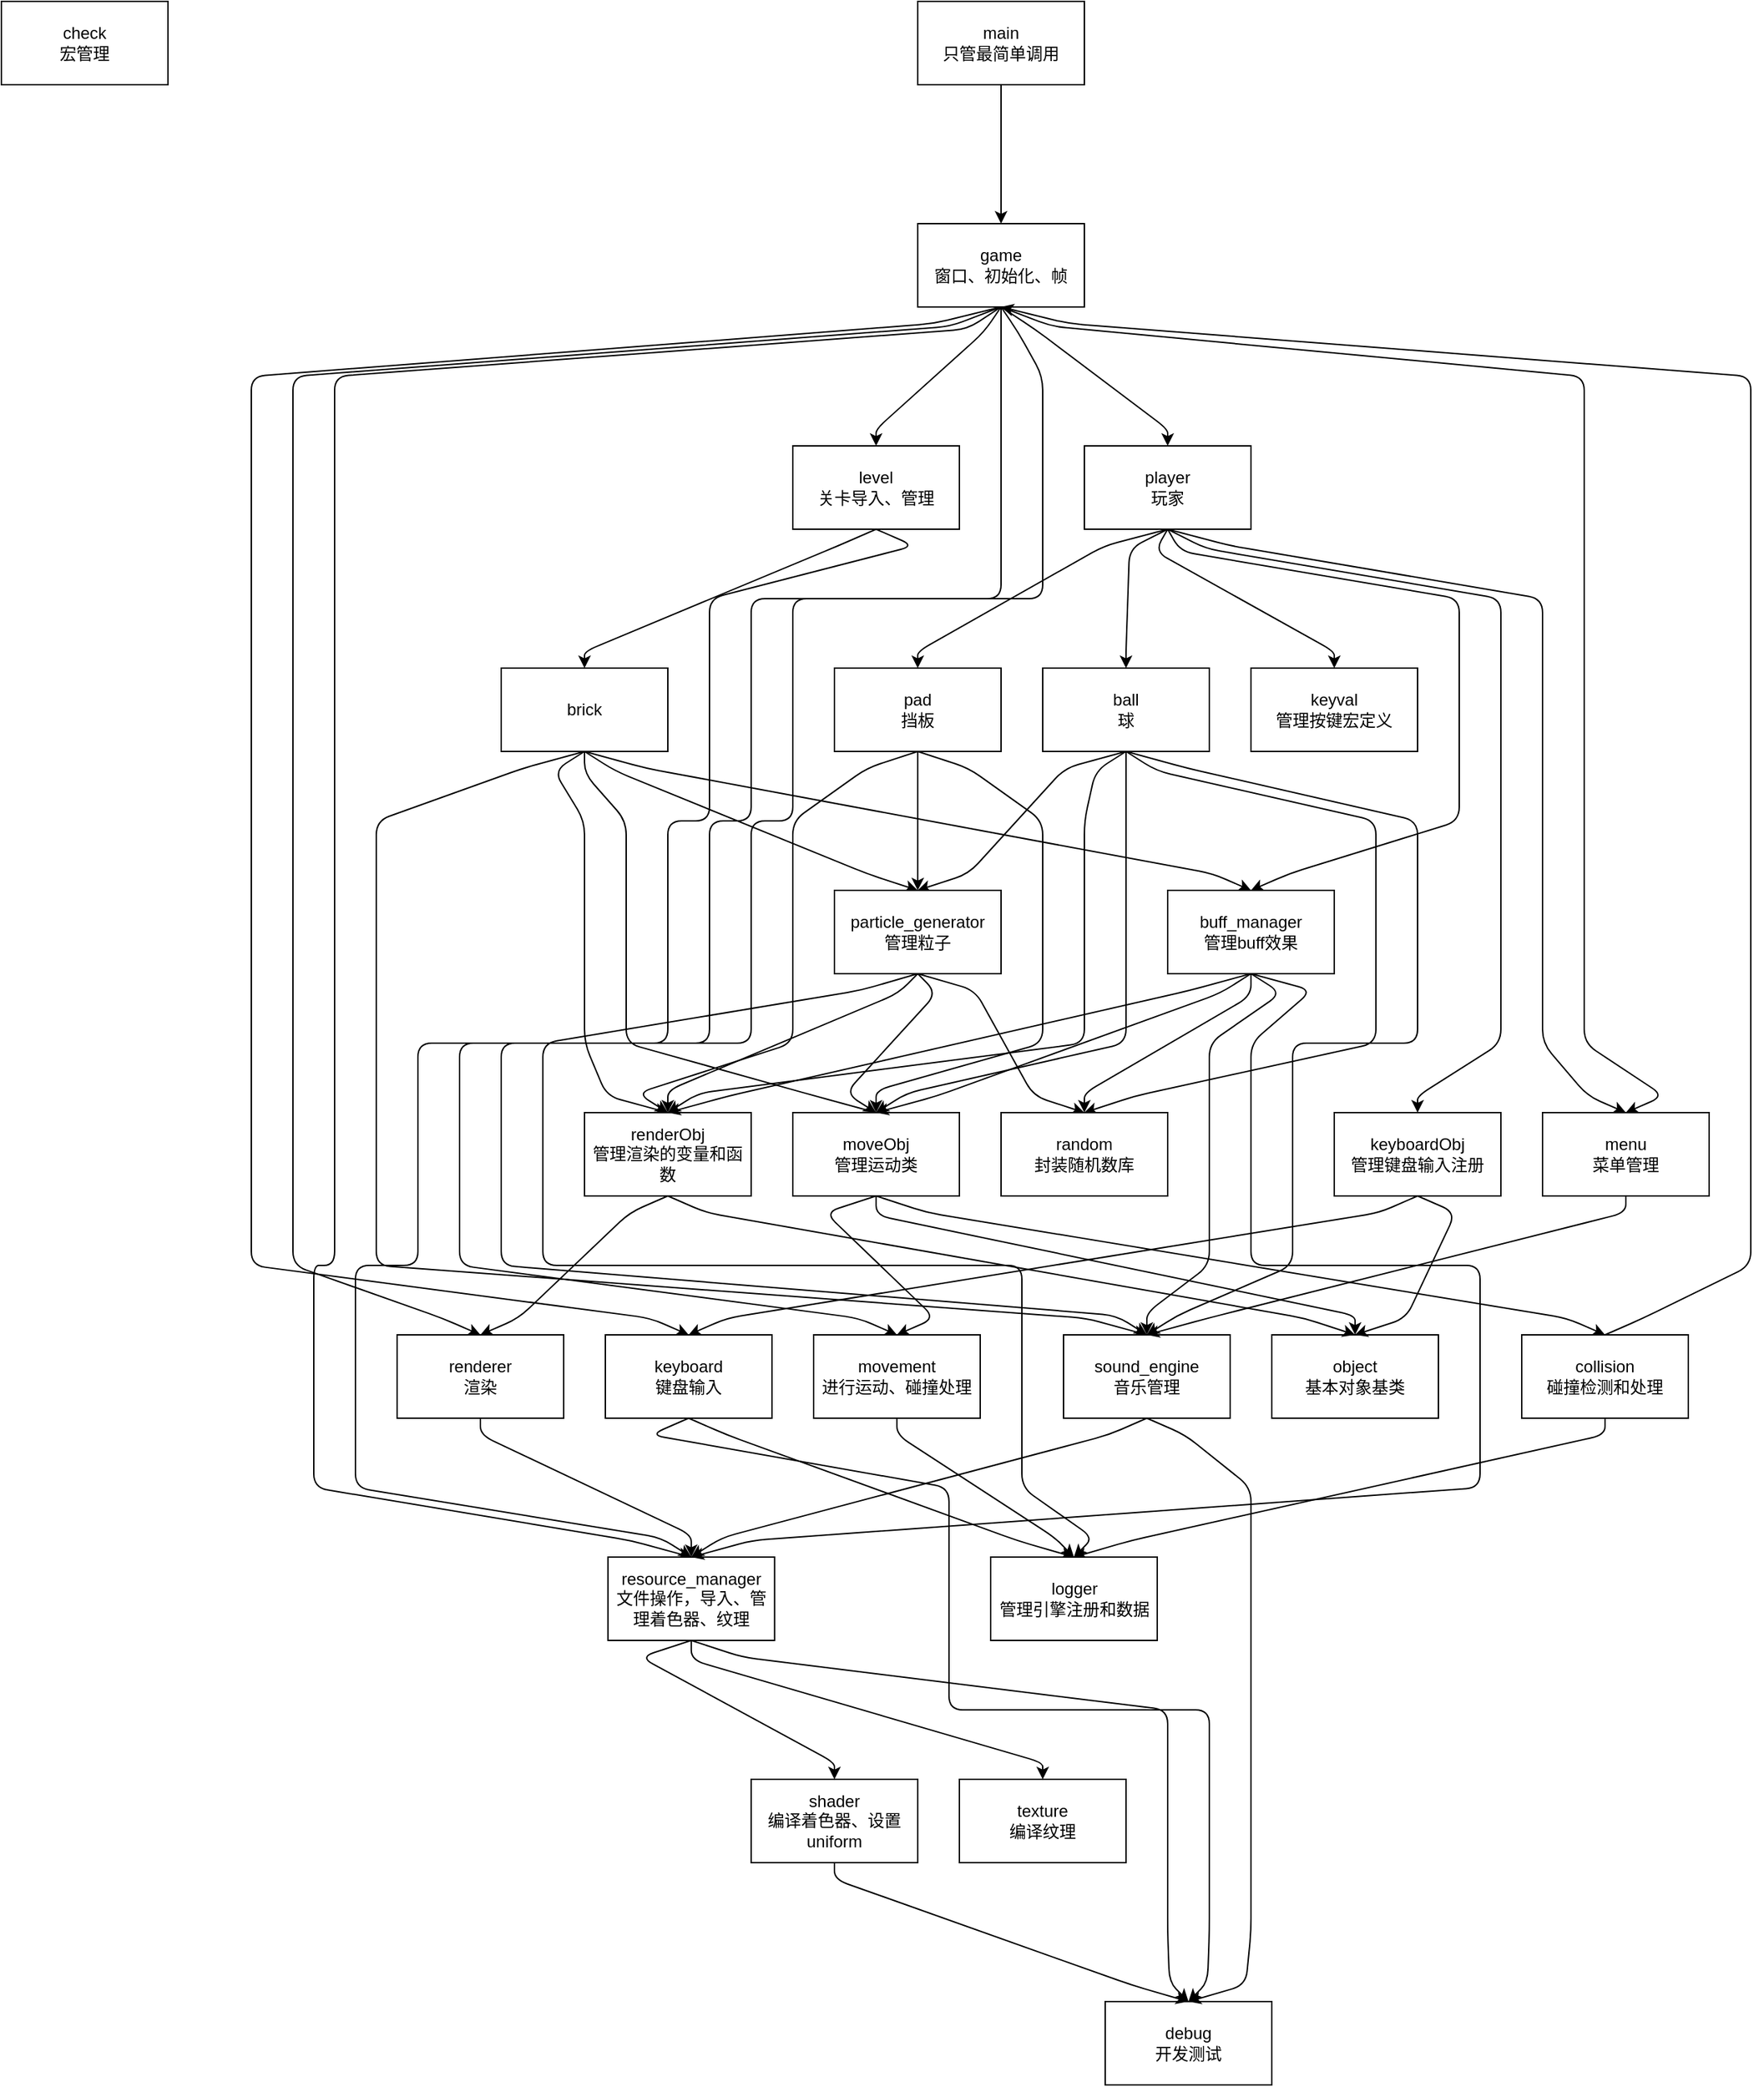 <mxfile>
    <diagram id="ZIsLrHJgNXRA1_q-NFZV" name="第 1 页">
        <mxGraphModel dx="1100" dy="372" grid="1" gridSize="10" guides="1" tooltips="1" connect="1" arrows="1" fold="1" page="1" pageScale="1" pageWidth="1169" pageHeight="1654" math="0" shadow="0">
            <root>
                <mxCell id="0"/>
                <mxCell id="1" parent="0"/>
                <mxCell id="4" value="" style="edgeStyle=none;html=1;noEdgeStyle=1;orthogonal=1;" parent="1" source="2" target="3" edge="1">
                    <mxGeometry relative="1" as="geometry">
                        <Array as="points">
                            <mxPoint x="720" y="72"/>
                            <mxPoint x="720" y="148"/>
                        </Array>
                    </mxGeometry>
                </mxCell>
                <mxCell id="2" value="main&lt;br&gt;只管最简单调用" style="rounded=0;whiteSpace=wrap;html=1;" parent="1" vertex="1">
                    <mxGeometry x="660" width="120" height="60" as="geometry"/>
                </mxCell>
                <mxCell id="11" style="edgeStyle=none;html=1;exitX=0.5;exitY=1;exitDx=0;exitDy=0;entryX=0.5;entryY=0;entryDx=0;entryDy=0;noEdgeStyle=1;orthogonal=1;" parent="1" source="3" target="10" edge="1">
                    <mxGeometry relative="1" as="geometry">
                        <Array as="points">
                            <mxPoint x="671.111" y="232"/>
                            <mxPoint x="180" y="270"/>
                            <mxPoint x="180" y="430"/>
                            <mxPoint x="180" y="430"/>
                            <mxPoint x="180" y="590"/>
                            <mxPoint x="180" y="590"/>
                            <mxPoint x="180" y="750"/>
                            <mxPoint x="180" y="750"/>
                            <mxPoint x="180" y="910"/>
                            <mxPoint x="467.5" y="948"/>
                        </Array>
                    </mxGeometry>
                </mxCell>
                <mxCell id="21" style="edgeStyle=none;html=1;exitX=0.5;exitY=1;exitDx=0;exitDy=0;entryX=0.5;entryY=0;entryDx=0;entryDy=0;noEdgeStyle=1;orthogonal=1;" parent="1" source="3" target="20" edge="1">
                    <mxGeometry relative="1" as="geometry">
                        <Array as="points">
                            <mxPoint x="683.333" y="234"/>
                            <mxPoint x="210" y="270"/>
                            <mxPoint x="210" y="430"/>
                            <mxPoint x="210" y="430"/>
                            <mxPoint x="210" y="590"/>
                            <mxPoint x="210" y="590"/>
                            <mxPoint x="210" y="750"/>
                            <mxPoint x="210" y="750"/>
                            <mxPoint x="210" y="910"/>
                            <mxPoint x="317.5" y="948"/>
                        </Array>
                    </mxGeometry>
                </mxCell>
                <mxCell id="24" style="edgeStyle=none;html=1;exitX=0.5;exitY=1;exitDx=0;exitDy=0;entryX=0.5;entryY=0;entryDx=0;entryDy=0;noEdgeStyle=1;orthogonal=1;" parent="1" source="3" target="12" edge="1">
                    <mxGeometry relative="1" as="geometry">
                        <Array as="points">
                            <mxPoint x="695.556" y="236"/>
                            <mxPoint x="240" y="270"/>
                            <mxPoint x="240" y="430"/>
                            <mxPoint x="240" y="430"/>
                            <mxPoint x="240" y="590"/>
                            <mxPoint x="240" y="590"/>
                            <mxPoint x="240" y="750"/>
                            <mxPoint x="240" y="750"/>
                            <mxPoint x="240" y="910"/>
                            <mxPoint x="225" y="910"/>
                            <mxPoint x="225" y="1070"/>
                            <mxPoint x="452.875" y="1108"/>
                        </Array>
                    </mxGeometry>
                </mxCell>
                <mxCell id="40" style="edgeStyle=none;html=1;exitX=0.5;exitY=1;exitDx=0;exitDy=0;entryX=0.5;entryY=0;entryDx=0;entryDy=0;noEdgeStyle=1;orthogonal=1;" parent="1" source="3" target="28" edge="1">
                    <mxGeometry relative="1" as="geometry">
                        <Array as="points">
                            <mxPoint x="707.778" y="238"/>
                            <mxPoint x="630" y="308"/>
                        </Array>
                    </mxGeometry>
                </mxCell>
                <mxCell id="70" style="edgeStyle=none;html=1;exitX=0.5;exitY=1;exitDx=0;exitDy=0;entryX=0.5;entryY=0;entryDx=0;entryDy=0;noEdgeStyle=1;orthogonal=1;" parent="1" source="3" target="66" edge="1">
                    <mxGeometry relative="1" as="geometry">
                        <Array as="points">
                            <mxPoint x="720.0" y="240"/>
                            <mxPoint x="720" y="270"/>
                            <mxPoint x="720" y="430"/>
                            <mxPoint x="540" y="430"/>
                            <mxPoint x="540" y="590"/>
                            <mxPoint x="510" y="590"/>
                            <mxPoint x="510" y="750"/>
                            <mxPoint x="330" y="750"/>
                            <mxPoint x="330" y="910"/>
                            <mxPoint x="617.5" y="948"/>
                        </Array>
                    </mxGeometry>
                </mxCell>
                <mxCell id="109" style="edgeStyle=none;html=1;exitX=0.5;exitY=1;exitDx=0;exitDy=0;entryX=0.5;entryY=0;entryDx=0;entryDy=0;noEdgeStyle=1;orthogonal=1;" parent="1" source="3" target="108" edge="1">
                    <mxGeometry relative="1" as="geometry">
                        <Array as="points">
                            <mxPoint x="732.222" y="238"/>
                            <mxPoint x="750" y="270"/>
                            <mxPoint x="750" y="430"/>
                            <mxPoint x="570" y="430"/>
                            <mxPoint x="570" y="590"/>
                            <mxPoint x="540" y="590"/>
                            <mxPoint x="540" y="750"/>
                            <mxPoint x="360" y="750"/>
                            <mxPoint x="360" y="910"/>
                            <mxPoint x="803" y="946"/>
                        </Array>
                    </mxGeometry>
                </mxCell>
                <mxCell id="129" style="edgeStyle=none;html=1;exitX=0.5;exitY=1;exitDx=0;exitDy=0;entryX=0.5;entryY=0;entryDx=0;entryDy=0;noEdgeStyle=1;orthogonal=1;" parent="1" source="3" target="126" edge="1">
                    <mxGeometry relative="1" as="geometry">
                        <Array as="points">
                            <mxPoint x="744.444" y="236"/>
                            <mxPoint x="840" y="308"/>
                        </Array>
                    </mxGeometry>
                </mxCell>
                <mxCell id="135" style="edgeStyle=none;html=1;exitX=0.5;exitY=1;exitDx=0;exitDy=0;entryX=0.5;entryY=0;entryDx=0;entryDy=0;noEdgeStyle=1;orthogonal=1;" parent="1" source="3" target="134" edge="1">
                    <mxGeometry relative="1" as="geometry">
                        <Array as="points">
                            <mxPoint x="756.667" y="234"/>
                            <mxPoint x="1140" y="270"/>
                            <mxPoint x="1140" y="430"/>
                            <mxPoint x="1140" y="430"/>
                            <mxPoint x="1140" y="590"/>
                            <mxPoint x="1140" y="590"/>
                            <mxPoint x="1140" y="750"/>
                            <mxPoint x="1197.5" y="788"/>
                        </Array>
                    </mxGeometry>
                </mxCell>
                <mxCell id="3" value="game&lt;br&gt;窗口、初始化、帧" style="rounded=0;whiteSpace=wrap;html=1;" parent="1" vertex="1">
                    <mxGeometry x="660" y="160" width="120" height="60" as="geometry"/>
                </mxCell>
                <mxCell id="7" value="debug&lt;br&gt;开发测试" style="rounded=0;whiteSpace=wrap;html=1;" parent="1" vertex="1">
                    <mxGeometry x="795" y="1440" width="120" height="60" as="geometry"/>
                </mxCell>
                <mxCell id="94" style="edgeStyle=none;html=1;exitX=0.5;exitY=1;exitDx=0;exitDy=0;entryX=0.5;entryY=0;entryDx=0;entryDy=0;noEdgeStyle=1;orthogonal=1;" parent="1" source="10" target="91" edge="1">
                    <mxGeometry relative="1" as="geometry">
                        <Array as="points">
                            <mxPoint x="522.5" y="1032"/>
                            <mxPoint x="731.25" y="1108"/>
                        </Array>
                    </mxGeometry>
                </mxCell>
                <mxCell id="121" style="edgeStyle=none;html=1;exitX=0.5;exitY=1;exitDx=0;exitDy=0;entryX=0.5;entryY=0;entryDx=0;entryDy=0;noEdgeStyle=1;orthogonal=1;" parent="1" source="10" target="7" edge="1">
                    <mxGeometry relative="1" as="geometry">
                        <Array as="points">
                            <mxPoint x="467.5" y="1032"/>
                            <mxPoint x="682.5" y="1070"/>
                            <mxPoint x="682.5" y="1230"/>
                            <mxPoint x="870" y="1230"/>
                            <mxPoint x="870" y="1390"/>
                            <mxPoint x="868.75" y="1426"/>
                        </Array>
                    </mxGeometry>
                </mxCell>
                <mxCell id="10" value="keyboard&lt;br&gt;键盘输入" style="rounded=0;whiteSpace=wrap;html=1;" parent="1" vertex="1">
                    <mxGeometry x="435" y="960" width="120" height="60" as="geometry"/>
                </mxCell>
                <mxCell id="15" style="edgeStyle=none;html=1;exitX=0.5;exitY=1;exitDx=0;exitDy=0;entryX=0.5;entryY=0;entryDx=0;entryDy=0;noEdgeStyle=1;orthogonal=1;" parent="1" source="12" target="14" edge="1">
                    <mxGeometry relative="1" as="geometry">
                        <Array as="points">
                            <mxPoint x="460.208" y="1192"/>
                            <mxPoint x="600" y="1268"/>
                        </Array>
                    </mxGeometry>
                </mxCell>
                <mxCell id="18" style="edgeStyle=none;html=1;exitX=0.5;exitY=1;exitDx=0;exitDy=0;entryX=0.5;entryY=0;entryDx=0;entryDy=0;noEdgeStyle=1;orthogonal=1;" parent="1" source="12" target="17" edge="1">
                    <mxGeometry relative="1" as="geometry">
                        <Array as="points">
                            <mxPoint x="496.875" y="1194"/>
                            <mxPoint x="750" y="1268"/>
                        </Array>
                    </mxGeometry>
                </mxCell>
                <mxCell id="123" style="edgeStyle=none;html=1;exitX=0.5;exitY=1;exitDx=0;exitDy=0;entryX=0.5;entryY=0;entryDx=0;entryDy=0;noEdgeStyle=1;orthogonal=1;" parent="1" source="12" target="7" edge="1">
                    <mxGeometry relative="1" as="geometry">
                        <Array as="points">
                            <mxPoint x="533.542" y="1192"/>
                            <mxPoint x="840" y="1230"/>
                            <mxPoint x="840" y="1390"/>
                            <mxPoint x="841.25" y="1426"/>
                        </Array>
                    </mxGeometry>
                </mxCell>
                <mxCell id="12" value="resource_manager&lt;br&gt;文件操作，导入、管理着色器、纹理" style="rounded=0;whiteSpace=wrap;html=1;" parent="1" vertex="1">
                    <mxGeometry x="436.875" y="1120" width="120" height="60" as="geometry"/>
                </mxCell>
                <mxCell id="124" style="edgeStyle=none;html=1;exitX=0.5;exitY=1;exitDx=0;exitDy=0;entryX=0.5;entryY=0;entryDx=0;entryDy=0;noEdgeStyle=1;orthogonal=1;" parent="1" source="14" target="7" edge="1">
                    <mxGeometry relative="1" as="geometry">
                        <Array as="points">
                            <mxPoint x="600" y="1352"/>
                            <mxPoint x="813.75" y="1428"/>
                        </Array>
                    </mxGeometry>
                </mxCell>
                <mxCell id="14" value="shader&lt;br&gt;编译着色器、设置uniform" style="rounded=0;whiteSpace=wrap;html=1;" parent="1" vertex="1">
                    <mxGeometry x="540" y="1280" width="120" height="60" as="geometry"/>
                </mxCell>
                <mxCell id="17" value="texture&lt;br&gt;编译纹理" style="rounded=0;whiteSpace=wrap;html=1;" parent="1" vertex="1">
                    <mxGeometry x="690" y="1280" width="120" height="60" as="geometry"/>
                </mxCell>
                <mxCell id="19" value="object&lt;br&gt;基本对象基类" style="rounded=0;whiteSpace=wrap;html=1;" parent="1" vertex="1">
                    <mxGeometry x="915" y="960" width="120" height="60" as="geometry"/>
                </mxCell>
                <mxCell id="22" style="edgeStyle=none;html=1;exitX=0.5;exitY=1;exitDx=0;exitDy=0;entryX=0.5;entryY=0;entryDx=0;entryDy=0;noEdgeStyle=1;orthogonal=1;" parent="1" source="20" target="12" edge="1">
                    <mxGeometry relative="1" as="geometry">
                        <Array as="points">
                            <mxPoint x="345" y="1032"/>
                            <mxPoint x="496.875" y="1104"/>
                        </Array>
                    </mxGeometry>
                </mxCell>
                <mxCell id="20" value="renderer&lt;br&gt;渲染" style="rounded=0;whiteSpace=wrap;html=1;" parent="1" vertex="1">
                    <mxGeometry x="285" y="960" width="120" height="60" as="geometry"/>
                </mxCell>
                <mxCell id="51" style="edgeStyle=none;html=1;exitX=0.5;exitY=1;exitDx=0;exitDy=0;entryX=0.5;entryY=0;entryDx=0;entryDy=0;noEdgeStyle=1;orthogonal=1;" parent="1" source="25" target="47" edge="1">
                    <mxGeometry relative="1" as="geometry">
                        <Array as="points">
                            <mxPoint x="398" y="554"/>
                            <mxPoint x="420" y="590"/>
                            <mxPoint x="420" y="750"/>
                            <mxPoint x="436" y="788"/>
                        </Array>
                    </mxGeometry>
                </mxCell>
                <mxCell id="106" style="edgeStyle=none;html=1;exitX=0.5;exitY=1;exitDx=0;exitDy=0;entryX=0.5;entryY=0;entryDx=0;entryDy=0;noEdgeStyle=1;orthogonal=1;" parent="1" source="25" target="102" edge="1">
                    <mxGeometry relative="1" as="geometry">
                        <Array as="points">
                            <mxPoint x="442" y="554"/>
                            <mxPoint x="623.333" y="628"/>
                        </Array>
                    </mxGeometry>
                </mxCell>
                <mxCell id="111" style="edgeStyle=none;html=1;exitX=0.5;exitY=1;exitDx=0;exitDy=0;entryX=0.5;entryY=0;entryDx=0;entryDy=0;noEdgeStyle=1;orthogonal=1;" parent="1" source="25" target="108" edge="1">
                    <mxGeometry relative="1" as="geometry">
                        <Array as="points">
                            <mxPoint x="376" y="552"/>
                            <mxPoint x="270" y="590"/>
                            <mxPoint x="270" y="750"/>
                            <mxPoint x="270" y="750"/>
                            <mxPoint x="270" y="910"/>
                            <mxPoint x="781" y="948"/>
                        </Array>
                    </mxGeometry>
                </mxCell>
                <mxCell id="119" style="edgeStyle=none;html=1;exitX=0.5;exitY=1;exitDx=0;exitDy=0;entryX=0.5;entryY=0;entryDx=0;entryDy=0;noEdgeStyle=1;orthogonal=1;" parent="1" source="25" target="112" edge="1">
                    <mxGeometry relative="1" as="geometry">
                        <Array as="points">
                            <mxPoint x="464" y="552"/>
                            <mxPoint x="872.5" y="628"/>
                        </Array>
                    </mxGeometry>
                </mxCell>
                <mxCell id="25" value="brick" style="rounded=0;whiteSpace=wrap;html=1;" parent="1" vertex="1">
                    <mxGeometry x="360" y="480" width="120" height="60" as="geometry"/>
                </mxCell>
                <mxCell id="29" style="edgeStyle=none;html=1;exitX=0.5;exitY=1;exitDx=0;exitDy=0;entryX=0.5;entryY=0;entryDx=0;entryDy=0;noEdgeStyle=1;orthogonal=1;" parent="1" source="28" target="25" edge="1">
                    <mxGeometry relative="1" as="geometry">
                        <Array as="points">
                            <mxPoint x="602.5" y="392"/>
                            <mxPoint x="420" y="468"/>
                        </Array>
                    </mxGeometry>
                </mxCell>
                <mxCell id="30" style="edgeStyle=none;html=1;exitX=0.5;exitY=1;exitDx=0;exitDy=0;entryX=0.5;entryY=0;entryDx=0;entryDy=0;noEdgeStyle=1;orthogonal=1;" parent="1" source="28" target="12" edge="1">
                    <mxGeometry relative="1" as="geometry">
                        <Array as="points">
                            <mxPoint x="657.5" y="392"/>
                            <mxPoint x="510" y="430"/>
                            <mxPoint x="510" y="590"/>
                            <mxPoint x="480" y="590"/>
                            <mxPoint x="480" y="750"/>
                            <mxPoint x="300" y="750"/>
                            <mxPoint x="300" y="910"/>
                            <mxPoint x="255" y="910"/>
                            <mxPoint x="255" y="1070"/>
                            <mxPoint x="474.875" y="1106"/>
                        </Array>
                    </mxGeometry>
                </mxCell>
                <mxCell id="28" value="level&lt;br&gt;关卡导入、管理" style="rounded=0;whiteSpace=wrap;html=1;" parent="1" vertex="1">
                    <mxGeometry x="570" y="320" width="120" height="60" as="geometry"/>
                </mxCell>
                <mxCell id="32" value="check&lt;br&gt;宏管理" style="rounded=0;whiteSpace=wrap;html=1;" parent="1" vertex="1">
                    <mxGeometry width="120" height="60" as="geometry"/>
                </mxCell>
                <mxCell id="48" style="edgeStyle=none;html=1;exitX=0.5;exitY=1;exitDx=0;exitDy=0;entryX=0.5;entryY=0;entryDx=0;entryDy=0;noEdgeStyle=1;orthogonal=1;" parent="1" source="47" target="19" edge="1">
                    <mxGeometry relative="1" as="geometry">
                        <Array as="points">
                            <mxPoint x="507.5" y="872"/>
                            <mxPoint x="938.333" y="948"/>
                        </Array>
                    </mxGeometry>
                </mxCell>
                <mxCell id="49" style="edgeStyle=none;html=1;exitX=0.5;exitY=1;exitDx=0;exitDy=0;entryX=0.5;entryY=0;entryDx=0;entryDy=0;noEdgeStyle=1;orthogonal=1;" parent="1" source="47" target="20" edge="1">
                    <mxGeometry relative="1" as="geometry">
                        <Array as="points">
                            <mxPoint x="452.5" y="872"/>
                            <mxPoint x="372.5" y="948"/>
                        </Array>
                    </mxGeometry>
                </mxCell>
                <mxCell id="47" value="renderObj&lt;br&gt;管理渲染的变量和函数" style="rounded=0;whiteSpace=wrap;html=1;" parent="1" vertex="1">
                    <mxGeometry x="420" y="800" width="120" height="60" as="geometry"/>
                </mxCell>
                <mxCell id="54" style="edgeStyle=none;html=1;exitX=0.5;exitY=1;exitDx=0;exitDy=0;entryX=0.5;entryY=0;entryDx=0;entryDy=0;noEdgeStyle=1;orthogonal=1;" parent="1" source="53" target="47" edge="1">
                    <mxGeometry relative="1" as="geometry">
                        <Array as="points">
                            <mxPoint x="623.333" y="552"/>
                            <mxPoint x="570" y="590"/>
                            <mxPoint x="570" y="750"/>
                            <mxPoint x="458" y="786"/>
                        </Array>
                    </mxGeometry>
                </mxCell>
                <mxCell id="71" style="edgeStyle=none;html=1;exitX=0.5;exitY=1;exitDx=0;exitDy=0;entryX=0.5;entryY=0;entryDx=0;entryDy=0;noEdgeStyle=1;orthogonal=1;" parent="1" source="53" target="63" edge="1">
                    <mxGeometry relative="1" as="geometry">
                        <Array as="points">
                            <mxPoint x="696.667" y="552"/>
                            <mxPoint x="750" y="590"/>
                            <mxPoint x="750" y="750"/>
                            <mxPoint x="630" y="784"/>
                        </Array>
                    </mxGeometry>
                </mxCell>
                <mxCell id="133" style="edgeStyle=none;html=1;exitX=0.5;exitY=1;exitDx=0;exitDy=0;entryX=0.5;entryY=0;entryDx=0;entryDy=0;noEdgeStyle=1;orthogonal=1;" parent="1" source="53" target="102" edge="1">
                    <mxGeometry relative="1" as="geometry">
                        <Array as="points">
                            <mxPoint x="660" y="554"/>
                            <mxPoint x="660" y="626"/>
                        </Array>
                    </mxGeometry>
                </mxCell>
                <mxCell id="53" value="pad&lt;br&gt;挡板" style="rounded=0;whiteSpace=wrap;html=1;" parent="1" vertex="1">
                    <mxGeometry x="600" y="480" width="120" height="60" as="geometry"/>
                </mxCell>
                <mxCell id="58" style="edgeStyle=none;html=1;exitX=0.5;exitY=1;exitDx=0;exitDy=0;entryX=0.5;entryY=0;entryDx=0;entryDy=0;noEdgeStyle=1;orthogonal=1;" parent="1" source="57" target="19" edge="1">
                    <mxGeometry relative="1" as="geometry">
                        <Array as="points">
                            <mxPoint x="1047.5" y="872"/>
                            <mxPoint x="1011.667" y="948"/>
                        </Array>
                    </mxGeometry>
                </mxCell>
                <mxCell id="59" style="edgeStyle=none;html=1;exitX=0.5;exitY=1;exitDx=0;exitDy=0;entryX=0.5;entryY=0;entryDx=0;entryDy=0;noEdgeStyle=1;orthogonal=1;" parent="1" source="57" target="10" edge="1">
                    <mxGeometry relative="1" as="geometry">
                        <Array as="points">
                            <mxPoint x="992.5" y="872"/>
                            <mxPoint x="522.5" y="948"/>
                        </Array>
                    </mxGeometry>
                </mxCell>
                <mxCell id="57" value="keyboardObj&lt;br&gt;管理键盘输入注册" style="rounded=0;whiteSpace=wrap;html=1;" parent="1" vertex="1">
                    <mxGeometry x="960" y="800" width="120" height="60" as="geometry"/>
                </mxCell>
                <mxCell id="64" style="edgeStyle=none;html=1;exitX=0.5;exitY=1;exitDx=0;exitDy=0;entryX=0.5;entryY=0;entryDx=0;entryDy=0;noEdgeStyle=1;orthogonal=1;" parent="1" source="63" target="19" edge="1">
                    <mxGeometry relative="1" as="geometry">
                        <Array as="points">
                            <mxPoint x="630" y="874"/>
                            <mxPoint x="975" y="946"/>
                        </Array>
                    </mxGeometry>
                </mxCell>
                <mxCell id="68" style="edgeStyle=none;html=1;exitX=0.5;exitY=1;exitDx=0;exitDy=0;entryX=0.5;entryY=0;entryDx=0;entryDy=0;noEdgeStyle=1;orthogonal=1;" parent="1" source="63" target="66" edge="1">
                    <mxGeometry relative="1" as="geometry">
                        <Array as="points">
                            <mxPoint x="593.333" y="872"/>
                            <mxPoint x="672.5" y="948"/>
                        </Array>
                    </mxGeometry>
                </mxCell>
                <mxCell id="142" style="edgeStyle=none;html=1;exitX=0.5;exitY=1;exitDx=0;exitDy=0;entryX=0.5;entryY=0;entryDx=0;entryDy=0;noEdgeStyle=1;orthogonal=1;" edge="1" parent="1" source="63" target="84">
                    <mxGeometry relative="1" as="geometry">
                        <Array as="points">
                            <mxPoint x="666.667" y="872"/>
                            <mxPoint x="1127.5" y="948"/>
                        </Array>
                    </mxGeometry>
                </mxCell>
                <mxCell id="63" value="moveObj&lt;br&gt;管理运动类" style="rounded=0;whiteSpace=wrap;html=1;" parent="1" vertex="1">
                    <mxGeometry x="570" y="800" width="120" height="60" as="geometry"/>
                </mxCell>
                <mxCell id="97" style="edgeStyle=none;html=1;exitX=0.5;exitY=1;exitDx=0;exitDy=0;entryX=0.5;entryY=0;entryDx=0;entryDy=0;noEdgeStyle=1;orthogonal=1;" parent="1" source="66" target="91" edge="1">
                    <mxGeometry relative="1" as="geometry">
                        <Array as="points">
                            <mxPoint x="645" y="1032"/>
                            <mxPoint x="758.75" y="1106"/>
                        </Array>
                    </mxGeometry>
                </mxCell>
                <mxCell id="66" value="movement&lt;br&gt;进行运动、碰撞处理" style="rounded=0;whiteSpace=wrap;html=1;" parent="1" vertex="1">
                    <mxGeometry x="585" y="960" width="120" height="60" as="geometry"/>
                </mxCell>
                <mxCell id="73" value="" style="edgeStyle=none;html=1;exitX=0.5;exitY=1;exitDx=0;exitDy=0;entryX=0.5;entryY=0;entryDx=0;entryDy=0;noEdgeStyle=1;orthogonal=1;endArrow=none;" parent="1" source="25" target="63" edge="1">
                    <mxGeometry relative="1" as="geometry">
                        <Array as="points">
                            <mxPoint x="420" y="556"/>
                            <mxPoint x="450" y="590"/>
                            <mxPoint x="450" y="750"/>
                            <mxPoint x="586" y="788"/>
                        </Array>
                        <mxPoint x="675" y="540" as="sourcePoint"/>
                        <mxPoint x="1070" y="640" as="targetPoint"/>
                    </mxGeometry>
                </mxCell>
                <mxCell id="80" style="edgeStyle=none;html=1;exitX=0.5;exitY=1;exitDx=0;exitDy=0;entryX=0.5;entryY=0;entryDx=0;entryDy=0;noEdgeStyle=1;orthogonal=1;" parent="1" source="79" target="63" edge="1">
                    <mxGeometry relative="1" as="geometry">
                        <Array as="points">
                            <mxPoint x="810" y="556"/>
                            <mxPoint x="810" y="590"/>
                            <mxPoint x="810" y="750"/>
                            <mxPoint x="652" y="786"/>
                        </Array>
                    </mxGeometry>
                </mxCell>
                <mxCell id="81" style="edgeStyle=none;html=1;exitX=0.5;exitY=1;exitDx=0;exitDy=0;entryX=0.5;entryY=0;entryDx=0;entryDy=0;noEdgeStyle=1;orthogonal=1;" parent="1" source="79" target="47" edge="1">
                    <mxGeometry relative="1" as="geometry">
                        <Array as="points">
                            <mxPoint x="788" y="554"/>
                            <mxPoint x="780" y="590"/>
                            <mxPoint x="780" y="750"/>
                            <mxPoint x="502" y="786"/>
                        </Array>
                    </mxGeometry>
                </mxCell>
                <mxCell id="107" style="edgeStyle=none;html=1;exitX=0.5;exitY=1;exitDx=0;exitDy=0;entryX=0.5;entryY=0;entryDx=0;entryDy=0;noEdgeStyle=1;orthogonal=1;" parent="1" source="79" target="102" edge="1">
                    <mxGeometry relative="1" as="geometry">
                        <Array as="points">
                            <mxPoint x="766" y="552"/>
                            <mxPoint x="696.667" y="628"/>
                        </Array>
                    </mxGeometry>
                </mxCell>
                <mxCell id="110" style="edgeStyle=none;html=1;exitX=0.5;exitY=1;exitDx=0;exitDy=0;entryX=0.5;entryY=0;entryDx=0;entryDy=0;noEdgeStyle=1;orthogonal=1;" parent="1" source="79" target="108" edge="1">
                    <mxGeometry relative="1" as="geometry">
                        <Array as="points">
                            <mxPoint x="854" y="552"/>
                            <mxPoint x="1020" y="590"/>
                            <mxPoint x="1020" y="750"/>
                            <mxPoint x="930" y="750"/>
                            <mxPoint x="930" y="910"/>
                            <mxPoint x="847" y="946"/>
                        </Array>
                    </mxGeometry>
                </mxCell>
                <mxCell id="138" style="edgeStyle=none;html=1;exitX=0.5;exitY=1;exitDx=0;exitDy=0;entryX=0.5;entryY=0;entryDx=0;entryDy=0;noEdgeStyle=1;orthogonal=1;" parent="1" source="79" target="115" edge="1">
                    <mxGeometry relative="1" as="geometry">
                        <Array as="points">
                            <mxPoint x="832" y="554"/>
                            <mxPoint x="990" y="590"/>
                            <mxPoint x="990" y="750"/>
                            <mxPoint x="816.667" y="788"/>
                        </Array>
                    </mxGeometry>
                </mxCell>
                <mxCell id="79" value="ball&lt;br&gt;球" style="rounded=0;whiteSpace=wrap;html=1;" parent="1" vertex="1">
                    <mxGeometry x="750" y="480" width="120" height="60" as="geometry"/>
                </mxCell>
                <mxCell id="90" style="edgeStyle=none;html=1;exitX=0.5;exitY=0;exitDx=0;exitDy=0;entryX=0.5;entryY=1;entryDx=0;entryDy=0;noEdgeStyle=1;orthogonal=1;" parent="1" source="84" target="3" edge="1">
                    <mxGeometry relative="1" as="geometry">
                        <Array as="points">
                            <mxPoint x="1182.5" y="948"/>
                            <mxPoint x="1260" y="910"/>
                            <mxPoint x="1260" y="750"/>
                            <mxPoint x="1260" y="750"/>
                            <mxPoint x="1260" y="590"/>
                            <mxPoint x="1260" y="590"/>
                            <mxPoint x="1260" y="430"/>
                            <mxPoint x="1260" y="430"/>
                            <mxPoint x="1260" y="270"/>
                            <mxPoint x="768.889" y="232"/>
                        </Array>
                    </mxGeometry>
                </mxCell>
                <mxCell id="96" style="edgeStyle=none;html=1;exitX=0.5;exitY=1;exitDx=0;exitDy=0;entryX=0.5;entryY=0;entryDx=0;entryDy=0;noEdgeStyle=1;orthogonal=1;" parent="1" source="84" target="91" edge="1">
                    <mxGeometry relative="1" as="geometry">
                        <Array as="points">
                            <mxPoint x="1155" y="1032"/>
                            <mxPoint x="813.75" y="1108"/>
                        </Array>
                    </mxGeometry>
                </mxCell>
                <mxCell id="84" value="collision&lt;br&gt;碰撞检测和处理" style="rounded=0;whiteSpace=wrap;html=1;" parent="1" vertex="1">
                    <mxGeometry x="1095" y="960" width="120" height="60" as="geometry"/>
                </mxCell>
                <mxCell id="91" value="logger&lt;br&gt;管理引擎注册和数据" style="rounded=0;whiteSpace=wrap;html=1;" parent="1" vertex="1">
                    <mxGeometry x="712.5" y="1120" width="120" height="60" as="geometry"/>
                </mxCell>
                <mxCell id="98" value="keyval&lt;br&gt;管理按键宏定义" style="rounded=0;whiteSpace=wrap;html=1;" parent="1" vertex="1">
                    <mxGeometry x="900" y="480" width="120" height="60" as="geometry"/>
                </mxCell>
                <mxCell id="103" style="edgeStyle=none;html=1;exitX=0.5;exitY=1;exitDx=0;exitDy=0;entryX=0.5;entryY=0;entryDx=0;entryDy=0;noEdgeStyle=1;orthogonal=1;" parent="1" source="102" target="47" edge="1">
                    <mxGeometry relative="1" as="geometry">
                        <Array as="points">
                            <mxPoint x="646.25" y="714"/>
                            <mxPoint x="480" y="784"/>
                        </Array>
                    </mxGeometry>
                </mxCell>
                <mxCell id="104" style="edgeStyle=none;html=1;exitX=0.5;exitY=1;exitDx=0;exitDy=0;entryX=0.5;entryY=0;entryDx=0;entryDy=0;noEdgeStyle=1;orthogonal=1;" parent="1" source="102" target="63" edge="1">
                    <mxGeometry relative="1" as="geometry">
                        <Array as="points">
                            <mxPoint x="673.75" y="714"/>
                            <mxPoint x="608" y="786"/>
                        </Array>
                    </mxGeometry>
                </mxCell>
                <mxCell id="105" style="edgeStyle=none;html=1;exitX=0.5;exitY=1;exitDx=0;exitDy=0;entryX=0.5;entryY=0;entryDx=0;entryDy=0;noEdgeStyle=1;orthogonal=1;" parent="1" source="102" target="91" edge="1">
                    <mxGeometry relative="1" as="geometry">
                        <Array as="points">
                            <mxPoint x="618.75" y="712"/>
                            <mxPoint x="390" y="750"/>
                            <mxPoint x="390" y="910"/>
                            <mxPoint x="735" y="910"/>
                            <mxPoint x="735" y="1070"/>
                            <mxPoint x="786.25" y="1106"/>
                        </Array>
                    </mxGeometry>
                </mxCell>
                <mxCell id="116" style="edgeStyle=none;html=1;exitX=0.5;exitY=1;exitDx=0;exitDy=0;entryX=0.5;entryY=0;entryDx=0;entryDy=0;noEdgeStyle=1;orthogonal=1;" parent="1" source="102" target="115" edge="1">
                    <mxGeometry relative="1" as="geometry">
                        <Array as="points">
                            <mxPoint x="701.25" y="712"/>
                            <mxPoint x="743.333" y="788"/>
                        </Array>
                    </mxGeometry>
                </mxCell>
                <mxCell id="102" value="particle_generator&lt;br&gt;管理粒子" style="rounded=0;whiteSpace=wrap;html=1;" parent="1" vertex="1">
                    <mxGeometry x="600" y="640" width="120" height="60" as="geometry"/>
                </mxCell>
                <mxCell id="125" style="edgeStyle=none;html=1;exitX=0.5;exitY=1;exitDx=0;exitDy=0;entryX=0.5;entryY=0;entryDx=0;entryDy=0;noEdgeStyle=1;orthogonal=1;" parent="1" source="108" target="7" edge="1">
                    <mxGeometry relative="1" as="geometry">
                        <mxPoint x="380" y="1480" as="targetPoint"/>
                        <Array as="points">
                            <mxPoint x="852.5" y="1032"/>
                            <mxPoint x="900" y="1070"/>
                            <mxPoint x="900" y="1230"/>
                            <mxPoint x="900" y="1230"/>
                            <mxPoint x="900" y="1390"/>
                            <mxPoint x="896.25" y="1428"/>
                        </Array>
                    </mxGeometry>
                </mxCell>
                <mxCell id="140" style="edgeStyle=none;html=1;exitX=0.5;exitY=1;exitDx=0;exitDy=0;entryX=0.5;entryY=0;entryDx=0;entryDy=0;noEdgeStyle=1;orthogonal=1;" parent="1" source="108" target="12" edge="1">
                    <mxGeometry relative="1" as="geometry">
                        <Array as="points">
                            <mxPoint x="797.5" y="1032"/>
                            <mxPoint x="518.875" y="1106"/>
                        </Array>
                    </mxGeometry>
                </mxCell>
                <mxCell id="108" value="sound_engine&lt;br&gt;音乐管理" style="rounded=0;whiteSpace=wrap;html=1;" parent="1" vertex="1">
                    <mxGeometry x="765" y="960" width="120" height="60" as="geometry"/>
                </mxCell>
                <mxCell id="113" style="edgeStyle=none;html=1;exitX=0.5;exitY=1;exitDx=0;exitDy=0;entryX=0.5;entryY=0;entryDx=0;entryDy=0;noEdgeStyle=1;orthogonal=1;" parent="1" source="112" target="63" edge="1">
                    <mxGeometry relative="1" as="geometry">
                        <Array as="points">
                            <mxPoint x="878" y="714"/>
                            <mxPoint x="674" y="788"/>
                        </Array>
                    </mxGeometry>
                </mxCell>
                <mxCell id="114" style="edgeStyle=none;html=1;exitX=0.5;exitY=1;exitDx=0;exitDy=0;entryX=0.5;entryY=0;entryDx=0;entryDy=0;noEdgeStyle=1;orthogonal=1;" parent="1" source="112" target="47" edge="1">
                    <mxGeometry relative="1" as="geometry">
                        <Array as="points">
                            <mxPoint x="856" y="712"/>
                            <mxPoint x="524" y="788"/>
                        </Array>
                    </mxGeometry>
                </mxCell>
                <mxCell id="117" style="edgeStyle=none;html=1;exitX=0.5;exitY=1;exitDx=0;exitDy=0;entryX=0.5;entryY=0;entryDx=0;entryDy=0;noEdgeStyle=1;orthogonal=1;" parent="1" source="112" target="115" edge="1">
                    <mxGeometry relative="1" as="geometry">
                        <Array as="points">
                            <mxPoint x="900" y="716"/>
                            <mxPoint x="780" y="786"/>
                        </Array>
                    </mxGeometry>
                </mxCell>
                <mxCell id="120" style="edgeStyle=none;html=1;exitX=0.5;exitY=1;exitDx=0;exitDy=0;entryX=0.5;entryY=0;entryDx=0;entryDy=0;noEdgeStyle=1;orthogonal=1;" parent="1" source="112" target="108" edge="1">
                    <mxGeometry relative="1" as="geometry">
                        <Array as="points">
                            <mxPoint x="922" y="714"/>
                            <mxPoint x="870" y="750"/>
                            <mxPoint x="870" y="910"/>
                            <mxPoint x="825" y="944"/>
                        </Array>
                    </mxGeometry>
                </mxCell>
                <mxCell id="141" style="edgeStyle=none;html=1;exitX=0.5;exitY=1;exitDx=0;exitDy=0;entryX=0.5;entryY=0;entryDx=0;entryDy=0;noEdgeStyle=1;orthogonal=1;" parent="1" source="112" target="12" edge="1">
                    <mxGeometry relative="1" as="geometry">
                        <Array as="points">
                            <mxPoint x="944" y="712"/>
                            <mxPoint x="900" y="750"/>
                            <mxPoint x="900" y="910"/>
                            <mxPoint x="1065" y="910"/>
                            <mxPoint x="1065" y="1070"/>
                            <mxPoint x="540.875" y="1108"/>
                        </Array>
                    </mxGeometry>
                </mxCell>
                <mxCell id="112" value="buff_manager&lt;br&gt;管理buff效果" style="rounded=0;whiteSpace=wrap;html=1;" parent="1" vertex="1">
                    <mxGeometry x="840" y="640" width="120" height="60" as="geometry"/>
                </mxCell>
                <mxCell id="115" value="random&lt;br&gt;封装随机数库" style="rounded=0;whiteSpace=wrap;html=1;" parent="1" vertex="1">
                    <mxGeometry x="720" y="800" width="120" height="60" as="geometry"/>
                </mxCell>
                <mxCell id="127" style="edgeStyle=none;html=1;exitX=0.5;exitY=1;exitDx=0;exitDy=0;entryX=0.5;entryY=0;entryDx=0;entryDy=0;noEdgeStyle=1;orthogonal=1;" parent="1" source="126" target="53" edge="1">
                    <mxGeometry relative="1" as="geometry">
                        <Array as="points">
                            <mxPoint x="794.167" y="392"/>
                            <mxPoint x="660" y="468"/>
                        </Array>
                    </mxGeometry>
                </mxCell>
                <mxCell id="128" style="edgeStyle=none;html=1;exitX=0.5;exitY=1;exitDx=0;exitDy=0;entryX=0.5;entryY=0;entryDx=0;entryDy=0;noEdgeStyle=1;orthogonal=1;" parent="1" source="126" target="79" edge="1">
                    <mxGeometry relative="1" as="geometry">
                        <Array as="points">
                            <mxPoint x="812.5" y="394"/>
                            <mxPoint x="810" y="468"/>
                        </Array>
                    </mxGeometry>
                </mxCell>
                <mxCell id="130" style="edgeStyle=none;html=1;exitX=0.5;exitY=1;exitDx=0;exitDy=0;entryX=0.5;entryY=0;entryDx=0;entryDy=0;noEdgeStyle=1;orthogonal=1;" parent="1" source="126" target="98" edge="1">
                    <mxGeometry relative="1" as="geometry">
                        <Array as="points">
                            <mxPoint x="830.833" y="396"/>
                            <mxPoint x="960" y="468"/>
                        </Array>
                    </mxGeometry>
                </mxCell>
                <mxCell id="131" style="edgeStyle=none;html=1;exitX=0.5;exitY=1;exitDx=0;exitDy=0;entryX=0.5;entryY=0;entryDx=0;entryDy=0;noEdgeStyle=1;orthogonal=1;" parent="1" source="126" target="57" edge="1">
                    <mxGeometry relative="1" as="geometry">
                        <Array as="points">
                            <mxPoint x="867.5" y="394"/>
                            <mxPoint x="1080" y="430"/>
                            <mxPoint x="1080" y="590"/>
                            <mxPoint x="1080" y="590"/>
                            <mxPoint x="1080" y="750"/>
                            <mxPoint x="1020" y="788"/>
                        </Array>
                    </mxGeometry>
                </mxCell>
                <mxCell id="132" style="edgeStyle=none;html=1;exitX=0.5;exitY=1;exitDx=0;exitDy=0;entryX=0.5;entryY=0;entryDx=0;entryDy=0;noEdgeStyle=1;orthogonal=1;" parent="1" source="126" target="112" edge="1">
                    <mxGeometry relative="1" as="geometry">
                        <Array as="points">
                            <mxPoint x="849.167" y="396"/>
                            <mxPoint x="1050" y="430"/>
                            <mxPoint x="1050" y="590"/>
                            <mxPoint x="927.5" y="628"/>
                        </Array>
                    </mxGeometry>
                </mxCell>
                <mxCell id="139" style="edgeStyle=none;html=1;exitX=0.5;exitY=1;exitDx=0;exitDy=0;entryX=0.5;entryY=0;entryDx=0;entryDy=0;noEdgeStyle=1;orthogonal=1;" parent="1" source="126" target="134" edge="1">
                    <mxGeometry relative="1" as="geometry">
                        <Array as="points">
                            <mxPoint x="885.833" y="392"/>
                            <mxPoint x="1110" y="430"/>
                            <mxPoint x="1110" y="590"/>
                            <mxPoint x="1110" y="590"/>
                            <mxPoint x="1110" y="750"/>
                            <mxPoint x="1142.5" y="788"/>
                        </Array>
                    </mxGeometry>
                </mxCell>
                <mxCell id="126" value="player&lt;br&gt;玩家" style="rounded=0;whiteSpace=wrap;html=1;" parent="1" vertex="1">
                    <mxGeometry x="780" y="320" width="120" height="60" as="geometry"/>
                </mxCell>
                <mxCell id="137" style="edgeStyle=none;html=1;exitX=0.5;exitY=1;exitDx=0;exitDy=0;entryX=0.5;entryY=0;entryDx=0;entryDy=0;noEdgeStyle=1;orthogonal=1;" parent="1" source="134" target="108" edge="1">
                    <mxGeometry relative="1" as="geometry">
                        <Array as="points">
                            <mxPoint x="1170" y="872"/>
                            <mxPoint x="869" y="948"/>
                        </Array>
                    </mxGeometry>
                </mxCell>
                <mxCell id="134" value="menu&lt;br&gt;菜单管理" style="rounded=0;whiteSpace=wrap;html=1;" parent="1" vertex="1">
                    <mxGeometry x="1110" y="800" width="120" height="60" as="geometry"/>
                </mxCell>
            </root>
        </mxGraphModel>
    </diagram>
</mxfile>